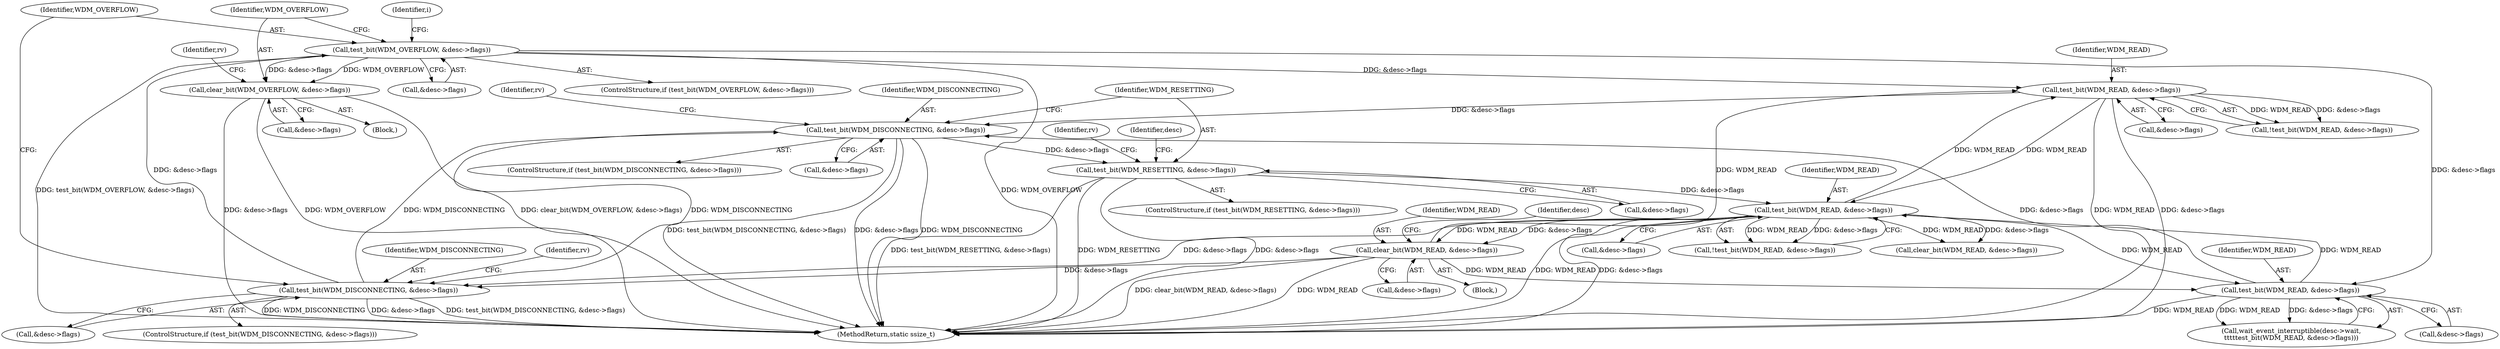 digraph "0_linux_c0f5ecee4e741667b2493c742b60b6218d40b3aa_1@pointer" {
"1000177" [label="(Call,clear_bit(WDM_OVERFLOW, &desc->flags))"];
"1000170" [label="(Call,test_bit(WDM_OVERFLOW, &desc->flags))"];
"1000157" [label="(Call,test_bit(WDM_DISCONNECTING, &desc->flags))"];
"1000232" [label="(Call,test_bit(WDM_DISCONNECTING, &desc->flags))"];
"1000199" [label="(Call,test_bit(WDM_READ, &desc->flags))"];
"1000327" [label="(Call,clear_bit(WDM_READ, &desc->flags))"];
"1000299" [label="(Call,test_bit(WDM_READ, &desc->flags))"];
"1000225" [label="(Call,test_bit(WDM_READ, &desc->flags))"];
"1000245" [label="(Call,test_bit(WDM_RESETTING, &desc->flags))"];
"1000157" [label="(Call,test_bit(WDM_DISCONNECTING, &desc->flags))"];
"1000201" [label="(Call,&desc->flags)"];
"1000169" [label="(ControlStructure,if (test_bit(WDM_OVERFLOW, &desc->flags)))"];
"1000232" [label="(Call,test_bit(WDM_DISCONNECTING, &desc->flags))"];
"1000298" [label="(Call,!test_bit(WDM_READ, &desc->flags))"];
"1000221" [label="(Call,wait_event_interruptible(desc->wait,\n\t\t\t\ttest_bit(WDM_READ, &desc->flags)))"];
"1000184" [label="(Identifier,rv)"];
"1000179" [label="(Call,&desc->flags)"];
"1000329" [label="(Call,&desc->flags)"];
"1000172" [label="(Call,&desc->flags)"];
"1000227" [label="(Call,&desc->flags)"];
"1000226" [label="(Identifier,WDM_READ)"];
"1000260" [label="(Identifier,desc)"];
"1000317" [label="(Block,)"];
"1000165" [label="(Identifier,rv)"];
"1000245" [label="(Call,test_bit(WDM_RESETTING, &desc->flags))"];
"1000178" [label="(Identifier,WDM_OVERFLOW)"];
"1000240" [label="(Identifier,rv)"];
"1000246" [label="(Identifier,WDM_RESETTING)"];
"1000437" [label="(MethodReturn,static ssize_t)"];
"1000199" [label="(Call,test_bit(WDM_READ, &desc->flags))"];
"1000177" [label="(Call,clear_bit(WDM_OVERFLOW, &desc->flags))"];
"1000234" [label="(Call,&desc->flags)"];
"1000189" [label="(Identifier,i)"];
"1000225" [label="(Call,test_bit(WDM_READ, &desc->flags))"];
"1000415" [label="(Call,clear_bit(WDM_READ, &desc->flags))"];
"1000247" [label="(Call,&desc->flags)"];
"1000198" [label="(Call,!test_bit(WDM_READ, &desc->flags))"];
"1000200" [label="(Identifier,WDM_READ)"];
"1000231" [label="(ControlStructure,if (test_bit(WDM_DISCONNECTING, &desc->flags)))"];
"1000159" [label="(Call,&desc->flags)"];
"1000327" [label="(Call,clear_bit(WDM_READ, &desc->flags))"];
"1000156" [label="(ControlStructure,if (test_bit(WDM_DISCONNECTING, &desc->flags)))"];
"1000301" [label="(Call,&desc->flags)"];
"1000176" [label="(Block,)"];
"1000170" [label="(Call,test_bit(WDM_OVERFLOW, &desc->flags))"];
"1000336" [label="(Identifier,desc)"];
"1000244" [label="(ControlStructure,if (test_bit(WDM_RESETTING, &desc->flags)))"];
"1000328" [label="(Identifier,WDM_READ)"];
"1000158" [label="(Identifier,WDM_DISCONNECTING)"];
"1000253" [label="(Identifier,rv)"];
"1000171" [label="(Identifier,WDM_OVERFLOW)"];
"1000299" [label="(Call,test_bit(WDM_READ, &desc->flags))"];
"1000300" [label="(Identifier,WDM_READ)"];
"1000233" [label="(Identifier,WDM_DISCONNECTING)"];
"1000177" -> "1000176"  [label="AST: "];
"1000177" -> "1000179"  [label="CFG: "];
"1000178" -> "1000177"  [label="AST: "];
"1000179" -> "1000177"  [label="AST: "];
"1000184" -> "1000177"  [label="CFG: "];
"1000177" -> "1000437"  [label="DDG: WDM_OVERFLOW"];
"1000177" -> "1000437"  [label="DDG: &desc->flags"];
"1000177" -> "1000437"  [label="DDG: clear_bit(WDM_OVERFLOW, &desc->flags)"];
"1000170" -> "1000177"  [label="DDG: WDM_OVERFLOW"];
"1000170" -> "1000177"  [label="DDG: &desc->flags"];
"1000170" -> "1000169"  [label="AST: "];
"1000170" -> "1000172"  [label="CFG: "];
"1000171" -> "1000170"  [label="AST: "];
"1000172" -> "1000170"  [label="AST: "];
"1000178" -> "1000170"  [label="CFG: "];
"1000189" -> "1000170"  [label="CFG: "];
"1000170" -> "1000437"  [label="DDG: WDM_OVERFLOW"];
"1000170" -> "1000437"  [label="DDG: test_bit(WDM_OVERFLOW, &desc->flags)"];
"1000157" -> "1000170"  [label="DDG: &desc->flags"];
"1000170" -> "1000199"  [label="DDG: &desc->flags"];
"1000170" -> "1000225"  [label="DDG: &desc->flags"];
"1000157" -> "1000156"  [label="AST: "];
"1000157" -> "1000159"  [label="CFG: "];
"1000158" -> "1000157"  [label="AST: "];
"1000159" -> "1000157"  [label="AST: "];
"1000165" -> "1000157"  [label="CFG: "];
"1000171" -> "1000157"  [label="CFG: "];
"1000157" -> "1000437"  [label="DDG: &desc->flags"];
"1000157" -> "1000437"  [label="DDG: test_bit(WDM_DISCONNECTING, &desc->flags)"];
"1000157" -> "1000437"  [label="DDG: WDM_DISCONNECTING"];
"1000232" -> "1000157"  [label="DDG: WDM_DISCONNECTING"];
"1000299" -> "1000157"  [label="DDG: &desc->flags"];
"1000327" -> "1000157"  [label="DDG: &desc->flags"];
"1000157" -> "1000232"  [label="DDG: WDM_DISCONNECTING"];
"1000232" -> "1000231"  [label="AST: "];
"1000232" -> "1000234"  [label="CFG: "];
"1000233" -> "1000232"  [label="AST: "];
"1000234" -> "1000232"  [label="AST: "];
"1000240" -> "1000232"  [label="CFG: "];
"1000246" -> "1000232"  [label="CFG: "];
"1000232" -> "1000437"  [label="DDG: WDM_DISCONNECTING"];
"1000232" -> "1000437"  [label="DDG: test_bit(WDM_DISCONNECTING, &desc->flags)"];
"1000232" -> "1000437"  [label="DDG: &desc->flags"];
"1000199" -> "1000232"  [label="DDG: &desc->flags"];
"1000225" -> "1000232"  [label="DDG: &desc->flags"];
"1000232" -> "1000245"  [label="DDG: &desc->flags"];
"1000199" -> "1000198"  [label="AST: "];
"1000199" -> "1000201"  [label="CFG: "];
"1000200" -> "1000199"  [label="AST: "];
"1000201" -> "1000199"  [label="AST: "];
"1000198" -> "1000199"  [label="CFG: "];
"1000199" -> "1000437"  [label="DDG: &desc->flags"];
"1000199" -> "1000437"  [label="DDG: WDM_READ"];
"1000199" -> "1000198"  [label="DDG: WDM_READ"];
"1000199" -> "1000198"  [label="DDG: &desc->flags"];
"1000327" -> "1000199"  [label="DDG: WDM_READ"];
"1000299" -> "1000199"  [label="DDG: WDM_READ"];
"1000199" -> "1000299"  [label="DDG: WDM_READ"];
"1000327" -> "1000317"  [label="AST: "];
"1000327" -> "1000329"  [label="CFG: "];
"1000328" -> "1000327"  [label="AST: "];
"1000329" -> "1000327"  [label="AST: "];
"1000336" -> "1000327"  [label="CFG: "];
"1000327" -> "1000437"  [label="DDG: WDM_READ"];
"1000327" -> "1000437"  [label="DDG: clear_bit(WDM_READ, &desc->flags)"];
"1000327" -> "1000225"  [label="DDG: WDM_READ"];
"1000299" -> "1000327"  [label="DDG: WDM_READ"];
"1000299" -> "1000327"  [label="DDG: &desc->flags"];
"1000299" -> "1000298"  [label="AST: "];
"1000299" -> "1000301"  [label="CFG: "];
"1000300" -> "1000299"  [label="AST: "];
"1000301" -> "1000299"  [label="AST: "];
"1000298" -> "1000299"  [label="CFG: "];
"1000299" -> "1000437"  [label="DDG: &desc->flags"];
"1000299" -> "1000437"  [label="DDG: WDM_READ"];
"1000299" -> "1000225"  [label="DDG: WDM_READ"];
"1000299" -> "1000298"  [label="DDG: WDM_READ"];
"1000299" -> "1000298"  [label="DDG: &desc->flags"];
"1000225" -> "1000299"  [label="DDG: WDM_READ"];
"1000245" -> "1000299"  [label="DDG: &desc->flags"];
"1000299" -> "1000415"  [label="DDG: WDM_READ"];
"1000299" -> "1000415"  [label="DDG: &desc->flags"];
"1000225" -> "1000221"  [label="AST: "];
"1000225" -> "1000227"  [label="CFG: "];
"1000226" -> "1000225"  [label="AST: "];
"1000227" -> "1000225"  [label="AST: "];
"1000221" -> "1000225"  [label="CFG: "];
"1000225" -> "1000437"  [label="DDG: WDM_READ"];
"1000225" -> "1000221"  [label="DDG: WDM_READ"];
"1000225" -> "1000221"  [label="DDG: &desc->flags"];
"1000245" -> "1000244"  [label="AST: "];
"1000245" -> "1000247"  [label="CFG: "];
"1000246" -> "1000245"  [label="AST: "];
"1000247" -> "1000245"  [label="AST: "];
"1000253" -> "1000245"  [label="CFG: "];
"1000260" -> "1000245"  [label="CFG: "];
"1000245" -> "1000437"  [label="DDG: test_bit(WDM_RESETTING, &desc->flags)"];
"1000245" -> "1000437"  [label="DDG: WDM_RESETTING"];
"1000245" -> "1000437"  [label="DDG: &desc->flags"];
}
